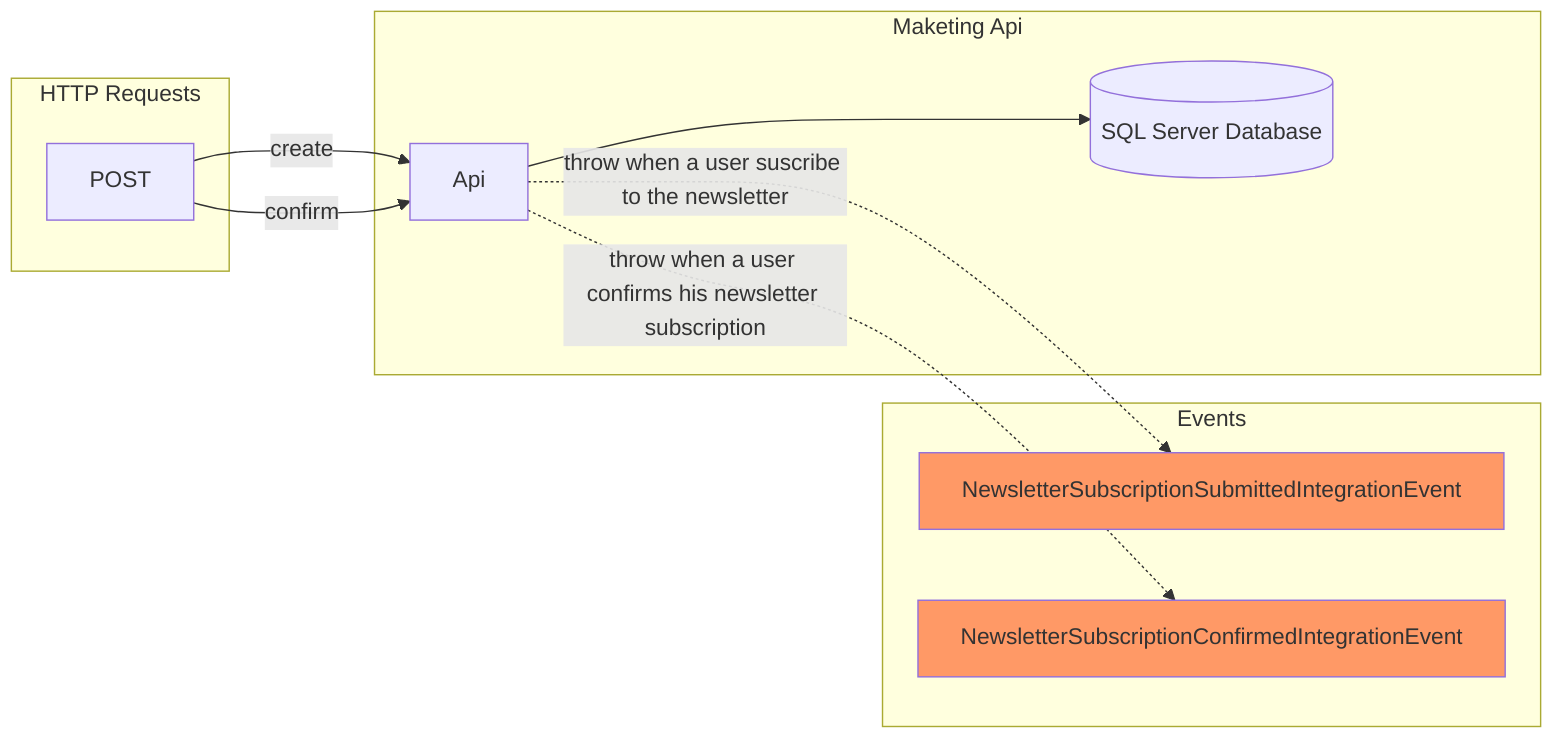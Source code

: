 graph LR
	subgraph Events
	NewsletterSubscriptionSubmittedIntegrationEvent:::event
	NewsletterSubscriptionConfirmedIntegrationEvent:::event
	end
	subgraph HTTP Requests
	POST
	end
    subgraph Maketing Api
	Api
	database[(SQL Server Database)]
	POST--create-->Api
	POST--confirm-->Api
    Api-->database
	Api-. throw when a user confirms his newsletter subscription .-> NewsletterSubscriptionConfirmedIntegrationEvent
	Api-. throw when a user suscribe to the newsletter .-> NewsletterSubscriptionSubmittedIntegrationEvent
    end
	classDef event fill:#f96;